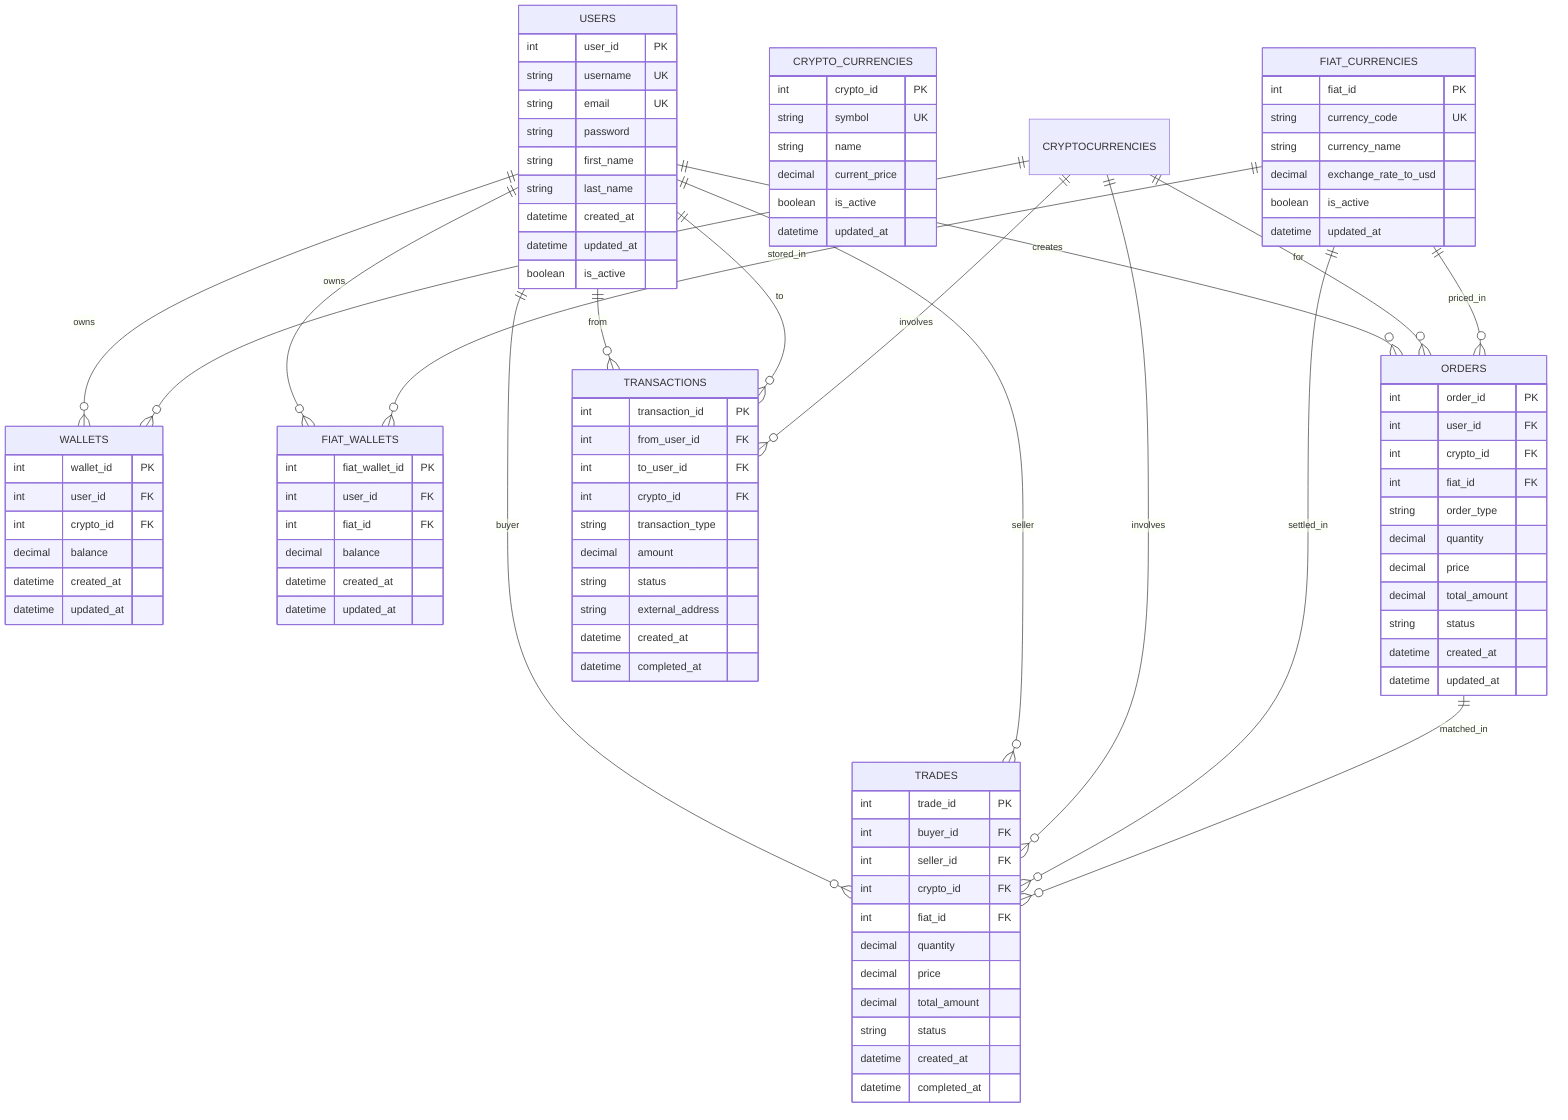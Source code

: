 erDiagram
    USERS {
        int user_id PK
        string username UK
        string email UK
        string password
        string first_name
        string last_name
        datetime created_at
        datetime updated_at
        boolean is_active
    }

    CRYPTO_CURRENCIES {
        int crypto_id PK
        string symbol UK
        string name
        decimal current_price
        boolean is_active
        datetime updated_at
    }

    FIAT_CURRENCIES {
        int fiat_id PK
        string currency_code UK
        string currency_name
        decimal exchange_rate_to_usd
        boolean is_active
        datetime updated_at
    }

    WALLETS {
        int wallet_id PK
        int user_id FK
        int crypto_id FK
        decimal balance
        datetime created_at
        datetime updated_at
    }

    FIAT_WALLETS {
        int fiat_wallet_id PK
        int user_id FK
        int fiat_id FK
        decimal balance
        datetime created_at
        datetime updated_at
    }

    ORDERS {
        int order_id PK
        int user_id FK
        int crypto_id FK
        int fiat_id FK
        string order_type
        decimal quantity
        decimal price
        decimal total_amount
        string status
        datetime created_at
        datetime updated_at
    }

    TRADES {
        int trade_id PK
        int buyer_id FK
        int seller_id FK
        int crypto_id FK
        int fiat_id FK
        decimal quantity
        decimal price
        decimal total_amount
        string status
        datetime created_at
        datetime completed_at
    }

    TRANSACTIONS {
        int transaction_id PK
        int from_user_id FK
        int to_user_id FK
        int crypto_id FK
        string transaction_type
        decimal amount
        string status
        string external_address
        datetime created_at
        datetime completed_at
    }

    USERS ||--o{ WALLETS : "owns"
    USERS ||--o{ FIAT_WALLETS : "owns"
    USERS ||--o{ ORDERS : "creates"
    USERS ||--o{ TRADES : "buyer"
    USERS ||--o{ TRADES : "seller"
    USERS ||--o{ TRANSACTIONS : "from"
    USERS ||--o{ TRANSACTIONS : "to"

    CRYPTOCURRENCIES ||--o{ WALLETS : "stored_in"
    CRYPTOCURRENCIES ||--o{ ORDERS : "for"
    CRYPTOCURRENCIES ||--o{ TRADES : "involves"
    CRYPTOCURRENCIES ||--o{ TRANSACTIONS : "involves"

    FIAT_CURRENCIES ||--o{ FIAT_WALLETS : "stored_in"
    FIAT_CURRENCIES ||--o{ ORDERS : "priced_in"
    FIAT_CURRENCIES ||--o{ TRADES : "settled_in"

    ORDERS ||--o{ TRADES : "matched_in"